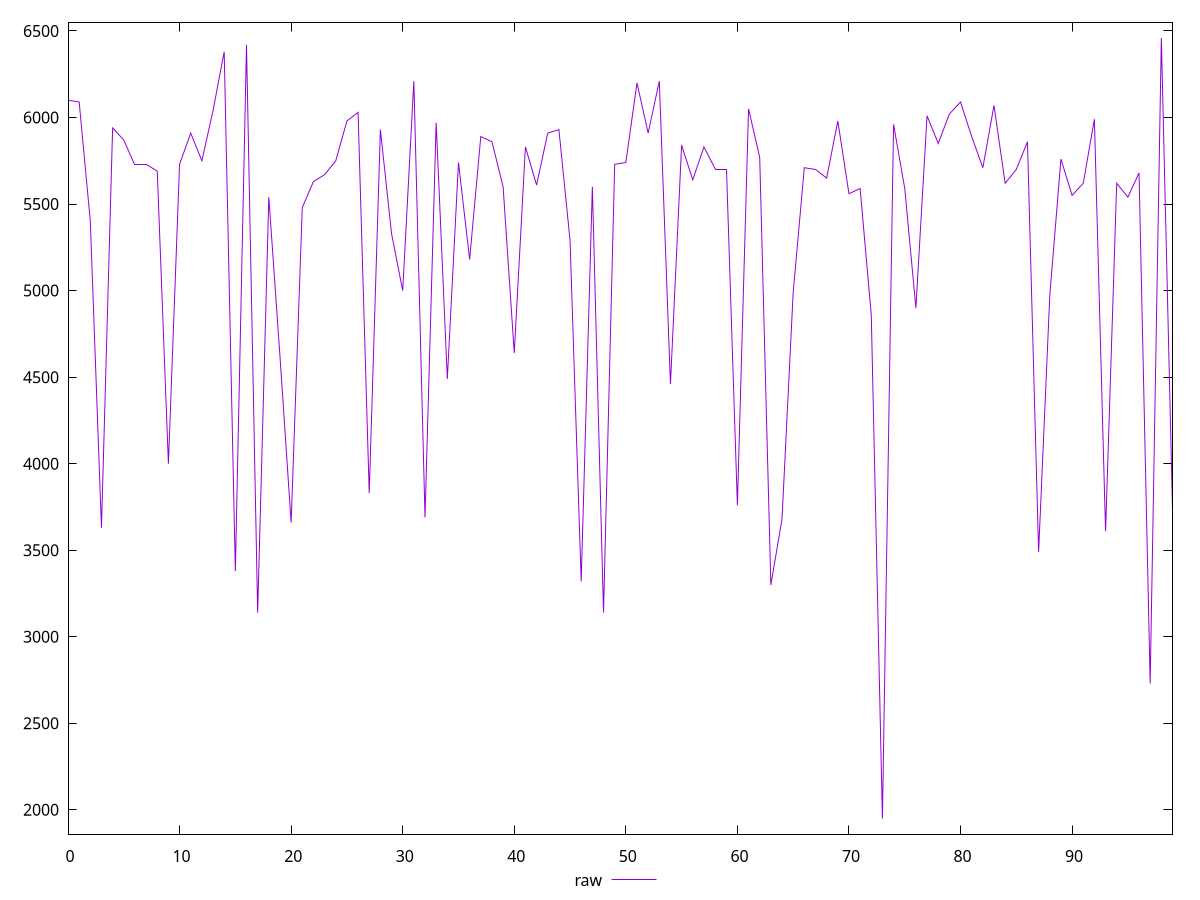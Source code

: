 reset

$raw <<EOF
0 6100
1 6090
2 5400
3 3630
4 5940
5 5870
6 5730
7 5730
8 5690
9 4000
10 5730
11 5910
12 5750
13 6040
14 6380
15 3380
16 6420
17 3140
18 5540
19 4620
20 3660
21 5480
22 5630
23 5670
24 5750
25 5980
26 6030
27 3830
28 5930
29 5330
30 5000
31 6210
32 3690
33 5970
34 4490
35 5740
36 5180
37 5890
38 5860
39 5600
40 4640
41 5830
42 5610
43 5910
44 5930
45 5290
46 3320
47 5600
48 3140
49 5730
50 5740
51 6200
52 5910
53 6210
54 4460
55 5840
56 5640
57 5830
58 5700
59 5700
60 3760
61 6050
62 5770
63 3300
64 3680
65 4990
66 5710
67 5700
68 5650
69 5980
70 5560
71 5590
72 4860
73 1950
74 5960
75 5590
76 4900
77 6010
78 5850
79 6020
80 6090
81 5890
82 5710
83 6070
84 5620
85 5700
86 5860
87 3490
88 4970
89 5760
90 5550
91 5620
92 5990
93 3610
94 5620
95 5540
96 5680
97 2730
98 6460
99 3740
EOF

set key outside below
set xrange [0:99]
set yrange [1859.8:6550.2]
set trange [1859.8:6550.2]
set terminal svg size 640, 500 enhanced background rgb 'white'
set output "report_00015_2021-02-09T16-11-33.973Z/unused-javascript/samples/pages+cached/raw/values.svg"

plot $raw title "raw" with line

reset
